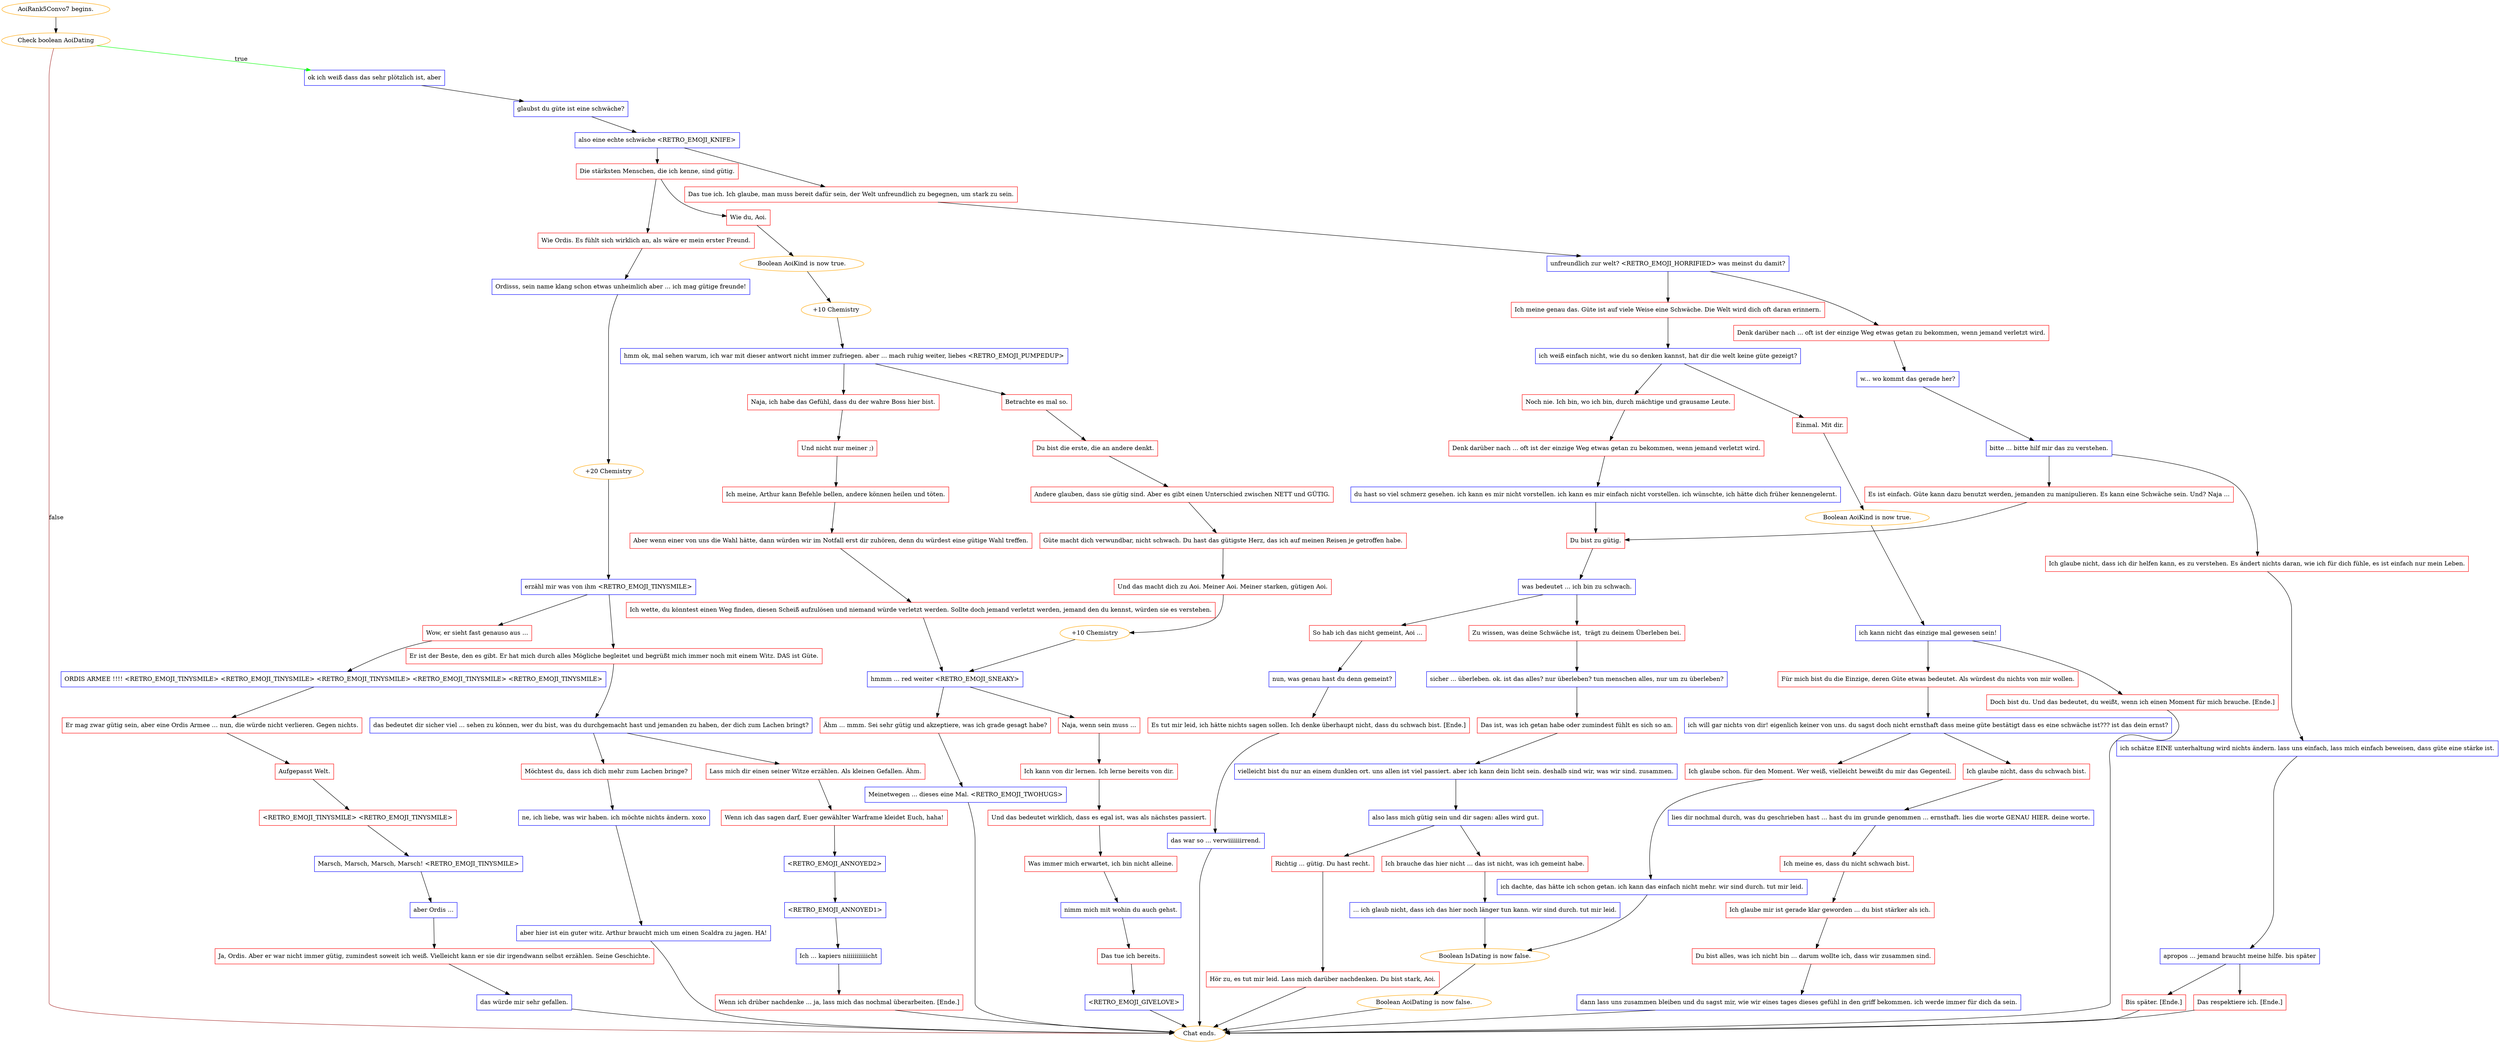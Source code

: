 digraph {
	"AoiRank5Convo7 begins." [color=orange];
		"AoiRank5Convo7 begins." -> j2617805464;
	j2617805464 [label="Check boolean AoiDating",color=orange];
		j2617805464 -> j1374535109 [label=true,color=green];
		j2617805464 -> "Chat ends." [label=false,color=brown];
	j1374535109 [label="ok ich weiß dass das sehr plötzlich ist, aber",shape=box,color=blue];
		j1374535109 -> j2611226412;
	"Chat ends." [color=orange];
	j2611226412 [label="glaubst du güte ist eine schwäche?",shape=box,color=blue];
		j2611226412 -> j477582260;
	j477582260 [label="also eine echte schwäche <RETRO_EMOJI_KNIFE>",shape=box,color=blue];
		j477582260 -> j3493563779;
		j477582260 -> j3374011742;
	j3493563779 [label="Die stärksten Menschen, die ich kenne, sind gütig.",shape=box,color=red];
		j3493563779 -> j1890355357;
		j3493563779 -> j499760724;
	j3374011742 [label="Das tue ich. Ich glaube, man muss bereit dafür sein, der Welt unfreundlich zu begegnen, um stark zu sein.",shape=box,color=red];
		j3374011742 -> j426799191;
	j1890355357 [label="Wie du, Aoi.",shape=box,color=red];
		j1890355357 -> j4059764541;
	j499760724 [label="Wie Ordis. Es fühlt sich wirklich an, als wäre er mein erster Freund.",shape=box,color=red];
		j499760724 -> j3042257543;
	j426799191 [label="unfreundlich zur welt? <RETRO_EMOJI_HORRIFIED> was meinst du damit?",shape=box,color=blue];
		j426799191 -> j245285560;
		j426799191 -> j3277533207;
	j4059764541 [label="Boolean AoiKind is now true.",color=orange];
		j4059764541 -> j2989789224;
	j3042257543 [label="Ordisss, sein name klang schon etwas unheimlich aber ... ich mag gütige freunde!",shape=box,color=blue];
		j3042257543 -> j1784824073;
	j245285560 [label="Ich meine genau das. Güte ist auf viele Weise eine Schwäche. Die Welt wird dich oft daran erinnern.",shape=box,color=red];
		j245285560 -> j3224367199;
	j3277533207 [label="Denk darüber nach ... oft ist der einzige Weg etwas getan zu bekommen, wenn jemand verletzt wird.",shape=box,color=red];
		j3277533207 -> j2617350344;
	j2989789224 [label="+10 Chemistry",color=orange];
		j2989789224 -> j2093272148;
	j1784824073 [label="+20 Chemistry",color=orange];
		j1784824073 -> j558793419;
	j3224367199 [label="ich weiß einfach nicht, wie du so denken kannst, hat dir die welt keine güte gezeigt?",shape=box,color=blue];
		j3224367199 -> j409492085;
		j3224367199 -> j3062434886;
	j2617350344 [label="w... wo kommt das gerade her?",shape=box,color=blue];
		j2617350344 -> j2742293988;
	j2093272148 [label="hmm ok, mal sehen warum, ich war mit dieser antwort nicht immer zufriegen. aber ... mach ruhig weiter, liebes <RETRO_EMOJI_PUMPEDUP>",shape=box,color=blue];
		j2093272148 -> j1492859972;
		j2093272148 -> j164843365;
	j558793419 [label="erzähl mir was von ihm <RETRO_EMOJI_TINYSMILE>",shape=box,color=blue];
		j558793419 -> j1529542894;
		j558793419 -> j3073231097;
	j409492085 [label="Einmal. Mit dir.",shape=box,color=red];
		j409492085 -> j737796770;
	j3062434886 [label="Noch nie. Ich bin, wo ich bin, durch mächtige und grausame Leute.",shape=box,color=red];
		j3062434886 -> j3496431444;
	j2742293988 [label="bitte ... bitte hilf mir das zu verstehen.",shape=box,color=blue];
		j2742293988 -> j960148549;
		j2742293988 -> j3087471867;
	j1492859972 [label="Betrachte es mal so.",shape=box,color=red];
		j1492859972 -> j3029566978;
	j164843365 [label="Naja, ich habe das Gefühl, dass du der wahre Boss hier bist.",shape=box,color=red];
		j164843365 -> j439219941;
	j1529542894 [label="Wow, er sieht fast genauso aus ...",shape=box,color=red];
		j1529542894 -> j112536817;
	j3073231097 [label="Er ist der Beste, den es gibt. Er hat mich durch alles Mögliche begleitet und begrüßt mich immer noch mit einem Witz. DAS ist Güte.",shape=box,color=red];
		j3073231097 -> j591827327;
	j737796770 [label="Boolean AoiKind is now true.",color=orange];
		j737796770 -> j3020009853;
	j3496431444 [label="Denk darüber nach ... oft ist der einzige Weg etwas getan zu bekommen, wenn jemand verletzt wird.",shape=box,color=red];
		j3496431444 -> j2958350227;
	j960148549 [label="Es ist einfach. Güte kann dazu benutzt werden, jemanden zu manipulieren. Es kann eine Schwäche sein. Und? Naja ...",shape=box,color=red];
		j960148549 -> j1541629221;
	j3087471867 [label="Ich glaube nicht, dass ich dir helfen kann, es zu verstehen. Es ändert nichts daran, wie ich für dich fühle, es ist einfach nur mein Leben.",shape=box,color=red];
		j3087471867 -> j365168346;
	j3029566978 [label="Du bist die erste, die an andere denkt.",shape=box,color=red];
		j3029566978 -> j4028222548;
	j439219941 [label="Und nicht nur meiner ;)",shape=box,color=red];
		j439219941 -> j972066068;
	j112536817 [label="ORDIS ARMEE !!!! <RETRO_EMOJI_TINYSMILE> <RETRO_EMOJI_TINYSMILE> <RETRO_EMOJI_TINYSMILE> <RETRO_EMOJI_TINYSMILE> <RETRO_EMOJI_TINYSMILE>",shape=box,color=blue];
		j112536817 -> j2468585372;
	j591827327 [label="das bedeutet dir sicher viel ... sehen zu können, wer du bist, was du durchgemacht hast und jemanden zu haben, der dich zum Lachen bringt?",shape=box,color=blue];
		j591827327 -> j2145164840;
		j591827327 -> j810237140;
	j3020009853 [label="ich kann nicht das einzige mal gewesen sein!",shape=box,color=blue];
		j3020009853 -> j849137998;
		j3020009853 -> j4119285832;
	j2958350227 [label="du hast so viel schmerz gesehen. ich kann es mir nicht vorstellen. ich kann es mir einfach nicht vorstellen. ich wünschte, ich hätte dich früher kennengelernt.",shape=box,color=blue];
		j2958350227 -> j1541629221;
	j1541629221 [label="Du bist zu gütig.",shape=box,color=red];
		j1541629221 -> j3699237070;
	j365168346 [label="ich schätze EINE unterhaltung wird nichts ändern. lass uns einfach, lass mich einfach beweisen, dass güte eine stärke ist.",shape=box,color=blue];
		j365168346 -> j1583811293;
	j4028222548 [label="Andere glauben, dass sie gütig sind. Aber es gibt einen Unterschied zwischen NETT und GÜTIG.",shape=box,color=red];
		j4028222548 -> j3016017301;
	j972066068 [label="Ich meine, Arthur kann Befehle bellen, andere können heilen und töten.",shape=box,color=red];
		j972066068 -> j2670346420;
	j2468585372 [label="Er mag zwar gütig sein, aber eine Ordis Armee … nun, die würde nicht verlieren. Gegen nichts.",shape=box,color=red];
		j2468585372 -> j2755198324;
	j2145164840 [label="Möchtest du, dass ich dich mehr zum Lachen bringe?",shape=box,color=red];
		j2145164840 -> j4106526673;
	j810237140 [label="Lass mich dir einen seiner Witze erzählen. Als kleinen Gefallen. Ähm.",shape=box,color=red];
		j810237140 -> j1829699030;
	j849137998 [label="Für mich bist du die Einzige, deren Güte etwas bedeutet. Als würdest du nichts von mir wollen.",shape=box,color=red];
		j849137998 -> j4066409441;
	j4119285832 [label="Doch bist du. Und das bedeutet, du weißt, wenn ich einen Moment für mich brauche. [Ende.]",shape=box,color=red];
		j4119285832 -> "Chat ends.";
	j3699237070 [label="was bedeutet ... ich bin zu schwach.",shape=box,color=blue];
		j3699237070 -> j2375990385;
		j3699237070 -> j3749099778;
	j1583811293 [label="apropos ... jemand braucht meine hilfe. bis später",shape=box,color=blue];
		j1583811293 -> j147484803;
		j1583811293 -> j4006415889;
	j3016017301 [label="Güte macht dich verwundbar, nicht schwach. Du hast das gütigste Herz, das ich auf meinen Reisen je getroffen habe.",shape=box,color=red];
		j3016017301 -> j3920751147;
	j2670346420 [label="Aber wenn einer von uns die Wahl hätte, dann würden wir im Notfall erst dir zuhören, denn du würdest eine gütige Wahl treffen.",shape=box,color=red];
		j2670346420 -> j1600984676;
	j2755198324 [label="Aufgepasst Welt.",shape=box,color=red];
		j2755198324 -> j4040532277;
	j4106526673 [label="ne, ich liebe, was wir haben. ich möchte nichts ändern. xoxo",shape=box,color=blue];
		j4106526673 -> j819369500;
	j1829699030 [label="Wenn ich das sagen darf, Euer gewählter Warframe kleidet Euch, haha!",shape=box,color=red];
		j1829699030 -> j2029644971;
	j4066409441 [label="ich will gar nichts von dir! eigenlich keiner von uns. du sagst doch nicht ernsthaft dass meine güte bestätigt dass es eine schwäche ist??? ist das dein ernst?",shape=box,color=blue];
		j4066409441 -> j2265128612;
		j4066409441 -> j2726231479;
	j2375990385 [label="So hab ich das nicht gemeint, Aoi ...",shape=box,color=red];
		j2375990385 -> j809673251;
	j3749099778 [label="Zu wissen, was deine Schwäche ist,  trägt zu deinem Überleben bei.",shape=box,color=red];
		j3749099778 -> j3686983294;
	j147484803 [label="Das respektiere ich. [Ende.]",shape=box,color=red];
		j147484803 -> "Chat ends.";
	j4006415889 [label="Bis später. [Ende.]",shape=box,color=red];
		j4006415889 -> "Chat ends.";
	j3920751147 [label="Und das macht dich zu Aoi. Meiner Aoi. Meiner starken, gütigen Aoi.",shape=box,color=red];
		j3920751147 -> j475870748;
	j1600984676 [label="Ich wette, du könntest einen Weg finden, diesen Scheiß aufzulösen und niemand würde verletzt werden. Sollte doch jemand verletzt werden, jemand den du kennst, würden sie es verstehen.",shape=box,color=red];
		j1600984676 -> j3964496487;
	j4040532277 [label="<RETRO_EMOJI_TINYSMILE> <RETRO_EMOJI_TINYSMILE>",shape=box,color=red];
		j4040532277 -> j1145775363;
	j819369500 [label="aber hier ist ein guter witz. Arthur braucht mich um einen Scaldra zu jagen. HA!",shape=box,color=blue];
		j819369500 -> "Chat ends.";
	j2029644971 [label="<RETRO_EMOJI_ANNOYED2>",shape=box,color=blue];
		j2029644971 -> j2519582234;
	j2265128612 [label="Ich glaube schon. für den Moment. Wer weiß, vielleicht beweißt du mir das Gegenteil.",shape=box,color=red];
		j2265128612 -> j475734262;
	j2726231479 [label="Ich glaube nicht, dass du schwach bist.",shape=box,color=red];
		j2726231479 -> j3538788357;
	j809673251 [label="nun, was genau hast du denn gemeint?",shape=box,color=blue];
		j809673251 -> j3106568886;
	j3686983294 [label="sicher ... überleben. ok. ist das alles? nur überleben? tun menschen alles, nur um zu überleben?",shape=box,color=blue];
		j3686983294 -> j1544450360;
	j475870748 [label="+10 Chemistry",color=orange];
		j475870748 -> j3964496487;
	j3964496487 [label="hmmm ... red weiter <RETRO_EMOJI_SNEAKY>",shape=box,color=blue];
		j3964496487 -> j238104829;
		j3964496487 -> j1383061846;
	j1145775363 [label="Marsch, Marsch, Marsch, Marsch! <RETRO_EMOJI_TINYSMILE>",shape=box,color=blue];
		j1145775363 -> j2970926549;
	j2519582234 [label="<RETRO_EMOJI_ANNOYED1>",shape=box,color=blue];
		j2519582234 -> j2769973335;
	j475734262 [label="ich dachte, das hätte ich schon getan. ich kann das einfach nicht mehr. wir sind durch. tut mir leid.",shape=box,color=blue];
		j475734262 -> j2209722290;
	j3538788357 [label="lies dir nochmal durch, was du geschrieben hast ... hast du im grunde genommen ... ernsthaft. lies die worte GENAU HIER. deine worte.",shape=box,color=blue];
		j3538788357 -> j1687315994;
	j3106568886 [label="Es tut mir leid, ich hätte nichts sagen sollen. Ich denke überhaupt nicht, dass du schwach bist. [Ende.]",shape=box,color=red];
		j3106568886 -> j775277216;
	j1544450360 [label="Das ist, was ich getan habe oder zumindest fühlt es sich so an.",shape=box,color=red];
		j1544450360 -> j123508480;
	j238104829 [label="Ähm ... mmm. Sei sehr gütig und akzeptiere, was ich grade gesagt habe?",shape=box,color=red];
		j238104829 -> j2805933246;
	j1383061846 [label="Naja, wenn sein muss ...",shape=box,color=red];
		j1383061846 -> j3861300542;
	j2970926549 [label="aber Ordis ...",shape=box,color=blue];
		j2970926549 -> j1746990671;
	j2769973335 [label="Ich ... kapiers niiiiiiiiiiicht",shape=box,color=blue];
		j2769973335 -> j2220745782;
	j2209722290 [label="Boolean IsDating is now false.",color=orange];
		j2209722290 -> j1296492913;
	j1687315994 [label="Ich meine es, dass du nicht schwach bist.",shape=box,color=red];
		j1687315994 -> j2816959967;
	j775277216 [label="das war so ... verwiiiiiiirrend.",shape=box,color=blue];
		j775277216 -> "Chat ends.";
	j123508480 [label="vielleicht bist du nur an einem dunklen ort. uns allen ist viel passiert. aber ich kann dein licht sein. deshalb sind wir, was wir sind. zusammen.",shape=box,color=blue];
		j123508480 -> j1560443382;
	j2805933246 [label="Meinetwegen ... dieses eine Mal. <RETRO_EMOJI_TWOHUGS>",shape=box,color=blue];
		j2805933246 -> "Chat ends.";
	j3861300542 [label="Ich kann von dir lernen. Ich lerne bereits von dir.",shape=box,color=red];
		j3861300542 -> j1912427676;
	j1746990671 [label="Ja, Ordis. Aber er war nicht immer gütig, zumindest soweit ich weiß. Vielleicht kann er sie dir irgendwann selbst erzählen. Seine Geschichte.",shape=box,color=red];
		j1746990671 -> j2662409183;
	j2220745782 [label="Wenn ich drüber nachdenke ... ja, lass mich das nochmal überarbeiten. [Ende.]",shape=box,color=red];
		j2220745782 -> "Chat ends.";
	j1296492913 [label="Boolean AoiDating is now false.",color=orange];
		j1296492913 -> "Chat ends.";
	j2816959967 [label="Ich glaube mir ist gerade klar geworden ... du bist stärker als ich.",shape=box,color=red];
		j2816959967 -> j3841238498;
	j1560443382 [label="also lass mich gütig sein und dir sagen: alles wird gut.",shape=box,color=blue];
		j1560443382 -> j2383487267;
		j1560443382 -> j3792820768;
	j1912427676 [label="Und das bedeutet wirklich, dass es egal ist, was als nächstes passiert.",shape=box,color=red];
		j1912427676 -> j4288839633;
	j2662409183 [label="das würde mir sehr gefallen.",shape=box,color=blue];
		j2662409183 -> "Chat ends.";
	j3841238498 [label="Du bist alles, was ich nicht bin ... darum wollte ich, dass wir zusammen sind.",shape=box,color=red];
		j3841238498 -> j299679829;
	j2383487267 [label="Richtig ... gütig. Du hast recht.",shape=box,color=red];
		j2383487267 -> j3124065870;
	j3792820768 [label="Ich brauche das hier nicht ... das ist nicht, was ich gemeint habe.",shape=box,color=red];
		j3792820768 -> j1021362690;
	j4288839633 [label="Was immer mich erwartet, ich bin nicht alleine.",shape=box,color=red];
		j4288839633 -> j3345289753;
	j299679829 [label="dann lass uns zusammen bleiben und du sagst mir, wie wir eines tages dieses gefühl in den griff bekommen. ich werde immer für dich da sein.",shape=box,color=blue];
		j299679829 -> "Chat ends.";
	j3124065870 [label="Hör zu, es tut mir leid. Lass mich darüber nachdenken. Du bist stark, Aoi.",shape=box,color=red];
		j3124065870 -> "Chat ends.";
	j1021362690 [label="... ich glaub nicht, dass ich das hier noch länger tun kann. wir sind durch. tut mir leid.",shape=box,color=blue];
		j1021362690 -> j2209722290;
	j3345289753 [label="nimm mich mit wohin du auch gehst.",shape=box,color=blue];
		j3345289753 -> j729514747;
	j729514747 [label="Das tue ich bereits.",shape=box,color=red];
		j729514747 -> j3455463371;
	j3455463371 [label="<RETRO_EMOJI_GIVELOVE>",shape=box,color=blue];
		j3455463371 -> "Chat ends.";
}